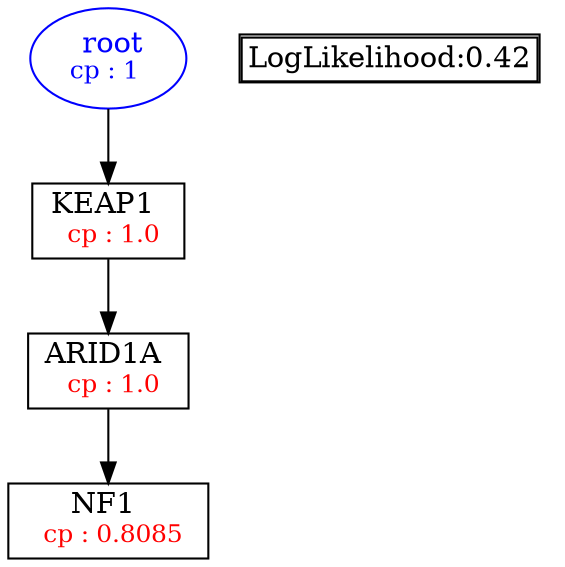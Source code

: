digraph tree {
    "root" [label=<<font color='Blue'> root</font><br/><font color='Blue' POINT-SIZE='12'>cp : 1 </font>>, shape=oval, color=Blue];
    "S3" [label =<KEAP1 <br/> <font color='Red' POINT-SIZE='12'> cp : 1.0 </font>>, shape=box];
    "S1" [label =<ARID1A <br/> <font color='Red' POINT-SIZE='12'> cp : 1.0 </font>>, shape=box];
    "S2" [label =<NF1 <br/> <font color='Red' POINT-SIZE='12'> cp : 0.8085 </font>>, shape=box];
    "root" -> "S3";
    "S3" -> "S1";
    "S1" -> "S2";

    node[shape=plaintext]
    fontsize="10"
    struct1 [label=
    <<TABLE BORDER="1" CELLBORDER="1" CELLSPACING="0" >
    <TR><TD ALIGN="LEFT">LogLikelihood:0.42</TD></TR>
    </TABLE>>];

}
